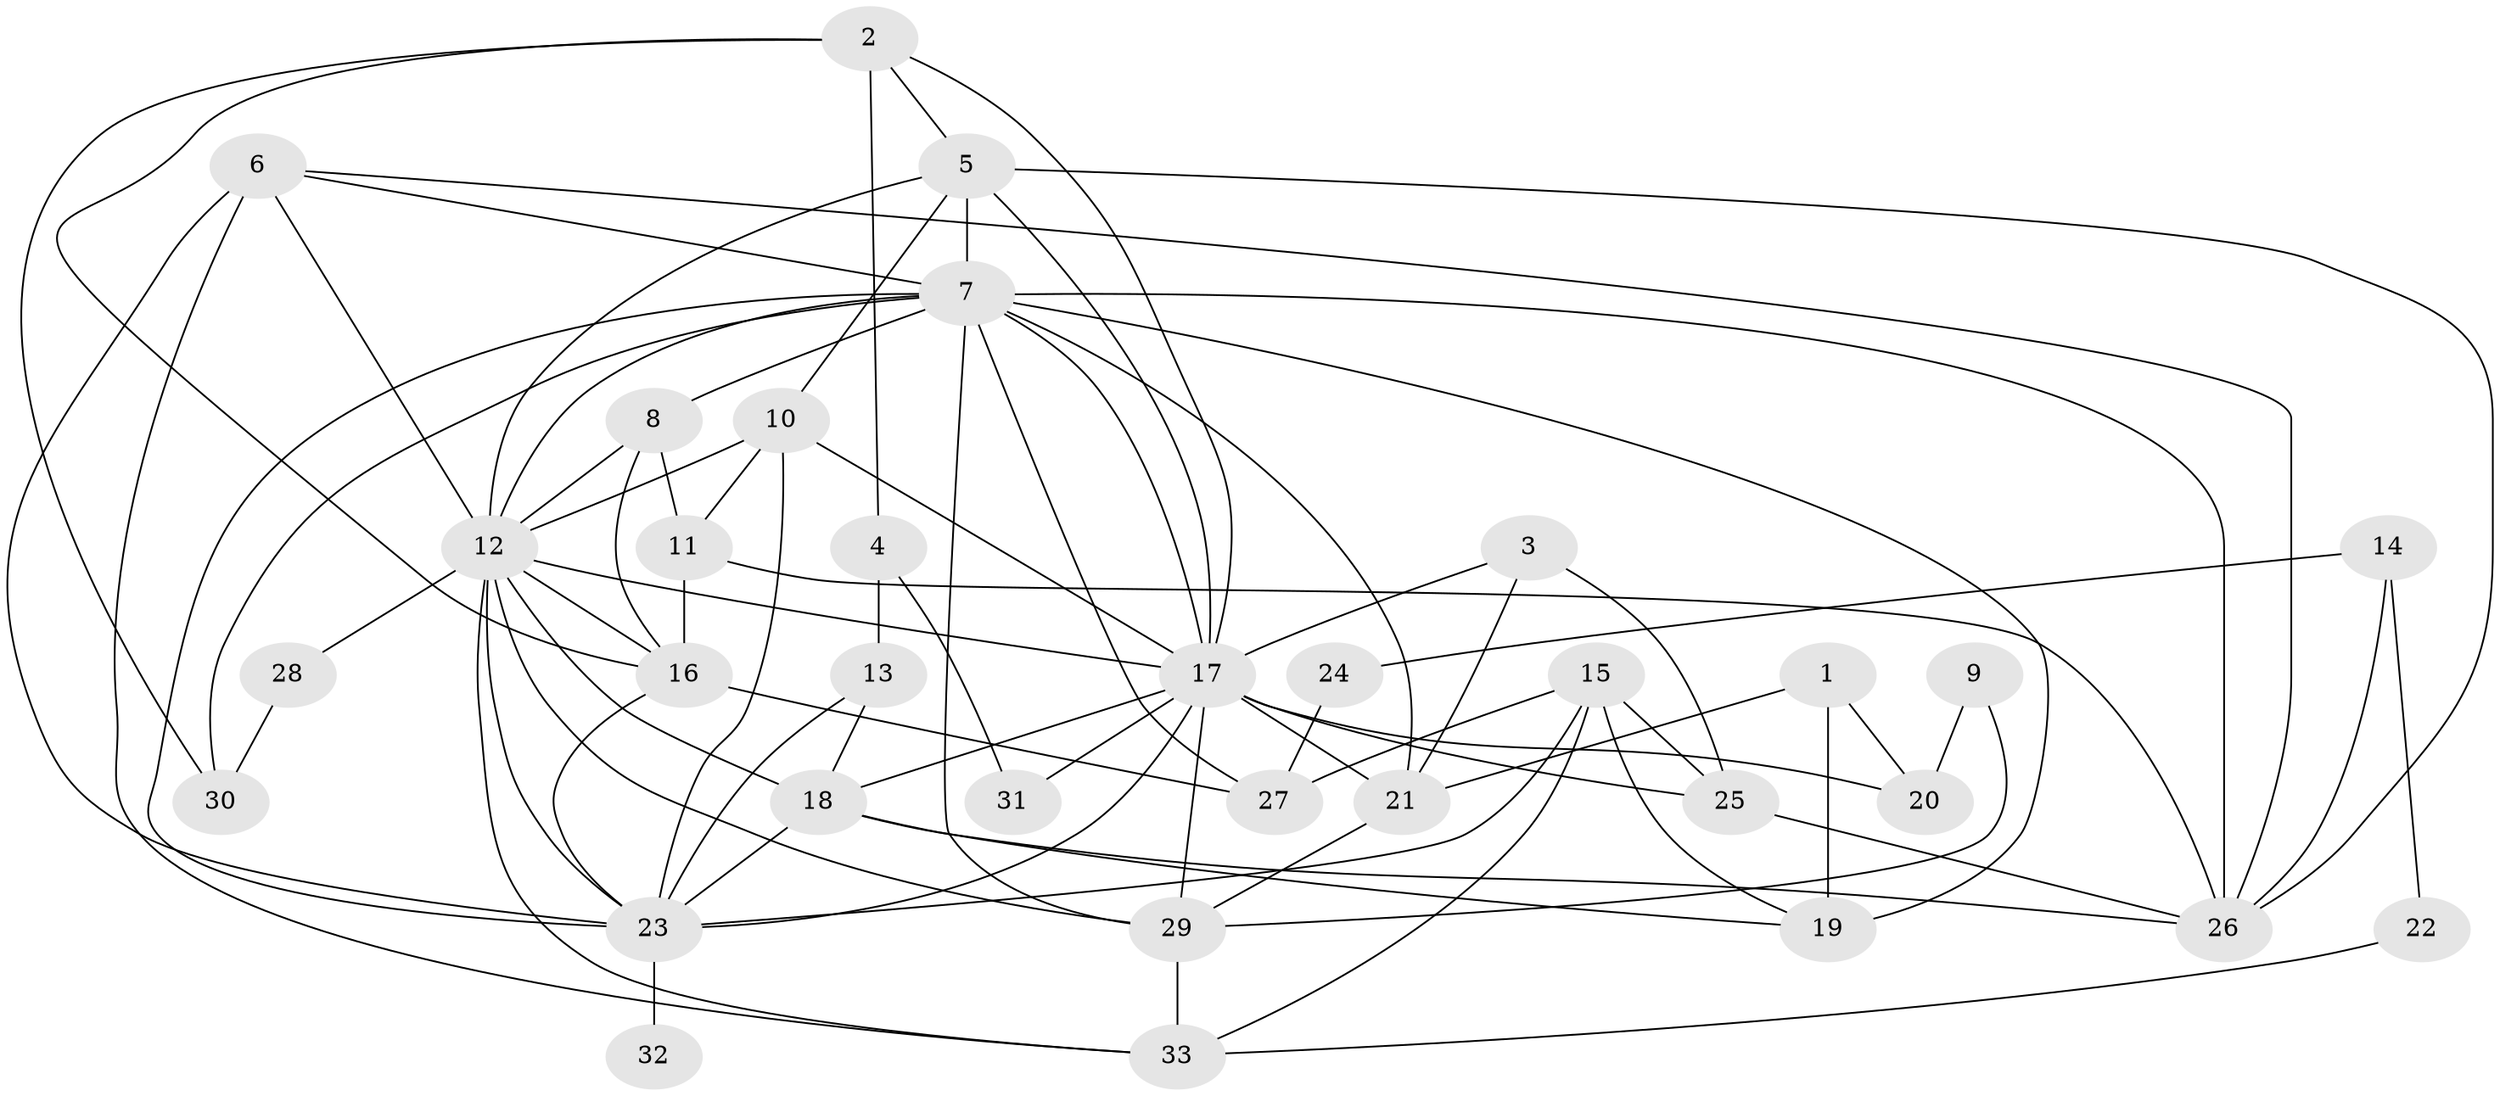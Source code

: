 // original degree distribution, {3: 0.3333333333333333, 5: 0.21212121212121213, 2: 0.15151515151515152, 4: 0.13636363636363635, 7: 0.06060606060606061, 8: 0.015151515151515152, 6: 0.09090909090909091}
// Generated by graph-tools (version 1.1) at 2025/51/03/04/25 22:51:18]
// undirected, 33 vertices, 80 edges
graph export_dot {
  node [color=gray90,style=filled];
  1;
  2;
  3;
  4;
  5;
  6;
  7;
  8;
  9;
  10;
  11;
  12;
  13;
  14;
  15;
  16;
  17;
  18;
  19;
  20;
  21;
  22;
  23;
  24;
  25;
  26;
  27;
  28;
  29;
  30;
  31;
  32;
  33;
  1 -- 19 [weight=1.0];
  1 -- 20 [weight=1.0];
  1 -- 21 [weight=1.0];
  2 -- 4 [weight=1.0];
  2 -- 5 [weight=1.0];
  2 -- 16 [weight=1.0];
  2 -- 17 [weight=1.0];
  2 -- 30 [weight=1.0];
  3 -- 17 [weight=1.0];
  3 -- 21 [weight=1.0];
  3 -- 25 [weight=1.0];
  4 -- 13 [weight=1.0];
  4 -- 31 [weight=1.0];
  5 -- 7 [weight=1.0];
  5 -- 10 [weight=1.0];
  5 -- 12 [weight=2.0];
  5 -- 17 [weight=1.0];
  5 -- 26 [weight=1.0];
  6 -- 7 [weight=1.0];
  6 -- 12 [weight=2.0];
  6 -- 23 [weight=1.0];
  6 -- 26 [weight=1.0];
  6 -- 33 [weight=1.0];
  7 -- 8 [weight=2.0];
  7 -- 12 [weight=3.0];
  7 -- 17 [weight=1.0];
  7 -- 19 [weight=2.0];
  7 -- 21 [weight=1.0];
  7 -- 23 [weight=2.0];
  7 -- 26 [weight=1.0];
  7 -- 27 [weight=1.0];
  7 -- 29 [weight=1.0];
  7 -- 30 [weight=1.0];
  8 -- 11 [weight=1.0];
  8 -- 12 [weight=1.0];
  8 -- 16 [weight=1.0];
  9 -- 20 [weight=1.0];
  9 -- 29 [weight=1.0];
  10 -- 11 [weight=1.0];
  10 -- 12 [weight=1.0];
  10 -- 17 [weight=2.0];
  10 -- 23 [weight=1.0];
  11 -- 16 [weight=1.0];
  11 -- 26 [weight=1.0];
  12 -- 16 [weight=1.0];
  12 -- 17 [weight=2.0];
  12 -- 18 [weight=1.0];
  12 -- 23 [weight=1.0];
  12 -- 28 [weight=1.0];
  12 -- 29 [weight=1.0];
  12 -- 33 [weight=1.0];
  13 -- 18 [weight=1.0];
  13 -- 23 [weight=1.0];
  14 -- 22 [weight=1.0];
  14 -- 24 [weight=1.0];
  14 -- 26 [weight=1.0];
  15 -- 19 [weight=1.0];
  15 -- 23 [weight=1.0];
  15 -- 25 [weight=1.0];
  15 -- 27 [weight=1.0];
  15 -- 33 [weight=1.0];
  16 -- 23 [weight=1.0];
  16 -- 27 [weight=1.0];
  17 -- 18 [weight=1.0];
  17 -- 20 [weight=1.0];
  17 -- 21 [weight=1.0];
  17 -- 23 [weight=4.0];
  17 -- 25 [weight=2.0];
  17 -- 29 [weight=1.0];
  17 -- 31 [weight=1.0];
  18 -- 19 [weight=1.0];
  18 -- 23 [weight=1.0];
  18 -- 26 [weight=1.0];
  21 -- 29 [weight=1.0];
  22 -- 33 [weight=1.0];
  23 -- 32 [weight=2.0];
  24 -- 27 [weight=1.0];
  25 -- 26 [weight=1.0];
  28 -- 30 [weight=1.0];
  29 -- 33 [weight=1.0];
}
